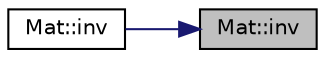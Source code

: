 digraph "Mat::inv"
{
 // INTERACTIVE_SVG=YES
 // LATEX_PDF_SIZE
  edge [fontname="Helvetica",fontsize="10",labelfontname="Helvetica",labelfontsize="10"];
  node [fontname="Helvetica",fontsize="10",shape=record];
  rankdir="RL";
  Node56 [label="Mat::inv",height=0.2,width=0.4,color="black", fillcolor="grey75", style="filled", fontcolor="black",tooltip=" "];
  Node56 -> Node57 [dir="back",color="midnightblue",fontsize="10",style="solid",fontname="Helvetica"];
  Node57 [label="Mat::inv",height=0.2,width=0.4,color="black", fillcolor="white", style="filled",URL="$class_mat.html#a22ba19e51a04cbf9211b070b696ae399",tooltip=" "];
}
